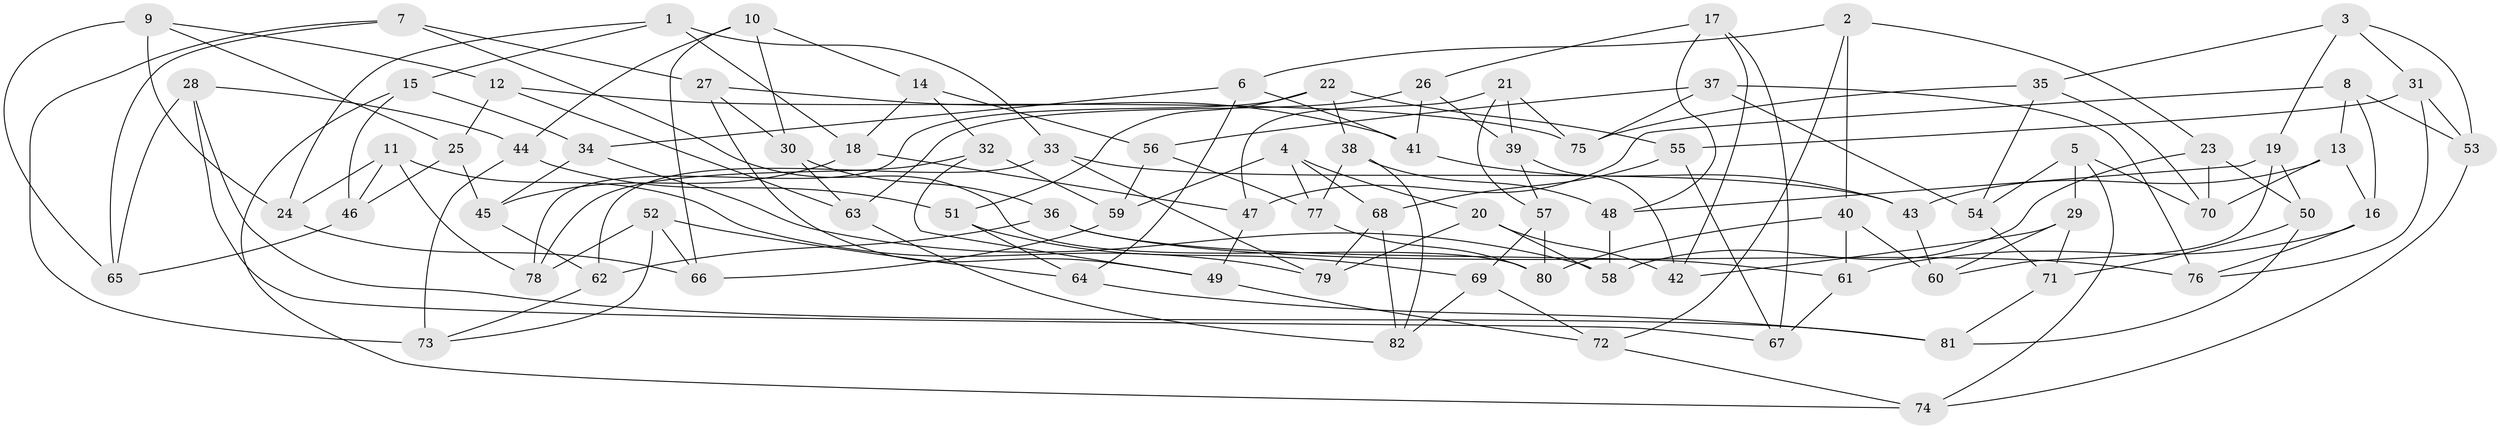 // Generated by graph-tools (version 1.1) at 2025/16/03/09/25 04:16:25]
// undirected, 82 vertices, 164 edges
graph export_dot {
graph [start="1"]
  node [color=gray90,style=filled];
  1;
  2;
  3;
  4;
  5;
  6;
  7;
  8;
  9;
  10;
  11;
  12;
  13;
  14;
  15;
  16;
  17;
  18;
  19;
  20;
  21;
  22;
  23;
  24;
  25;
  26;
  27;
  28;
  29;
  30;
  31;
  32;
  33;
  34;
  35;
  36;
  37;
  38;
  39;
  40;
  41;
  42;
  43;
  44;
  45;
  46;
  47;
  48;
  49;
  50;
  51;
  52;
  53;
  54;
  55;
  56;
  57;
  58;
  59;
  60;
  61;
  62;
  63;
  64;
  65;
  66;
  67;
  68;
  69;
  70;
  71;
  72;
  73;
  74;
  75;
  76;
  77;
  78;
  79;
  80;
  81;
  82;
  1 -- 33;
  1 -- 18;
  1 -- 24;
  1 -- 15;
  2 -- 72;
  2 -- 40;
  2 -- 6;
  2 -- 23;
  3 -- 19;
  3 -- 31;
  3 -- 35;
  3 -- 53;
  4 -- 68;
  4 -- 59;
  4 -- 20;
  4 -- 77;
  5 -- 74;
  5 -- 29;
  5 -- 54;
  5 -- 70;
  6 -- 34;
  6 -- 41;
  6 -- 64;
  7 -- 65;
  7 -- 27;
  7 -- 80;
  7 -- 73;
  8 -- 53;
  8 -- 13;
  8 -- 16;
  8 -- 47;
  9 -- 12;
  9 -- 25;
  9 -- 24;
  9 -- 65;
  10 -- 30;
  10 -- 66;
  10 -- 44;
  10 -- 14;
  11 -- 24;
  11 -- 79;
  11 -- 46;
  11 -- 78;
  12 -- 25;
  12 -- 75;
  12 -- 63;
  13 -- 16;
  13 -- 70;
  13 -- 43;
  14 -- 56;
  14 -- 32;
  14 -- 18;
  15 -- 34;
  15 -- 46;
  15 -- 74;
  16 -- 61;
  16 -- 76;
  17 -- 67;
  17 -- 26;
  17 -- 48;
  17 -- 42;
  18 -- 47;
  18 -- 45;
  19 -- 48;
  19 -- 60;
  19 -- 50;
  20 -- 79;
  20 -- 58;
  20 -- 42;
  21 -- 47;
  21 -- 75;
  21 -- 57;
  21 -- 39;
  22 -- 78;
  22 -- 38;
  22 -- 55;
  22 -- 51;
  23 -- 58;
  23 -- 50;
  23 -- 70;
  24 -- 66;
  25 -- 45;
  25 -- 46;
  26 -- 63;
  26 -- 39;
  26 -- 41;
  27 -- 41;
  27 -- 30;
  27 -- 49;
  28 -- 44;
  28 -- 67;
  28 -- 81;
  28 -- 65;
  29 -- 42;
  29 -- 71;
  29 -- 60;
  30 -- 63;
  30 -- 36;
  31 -- 53;
  31 -- 76;
  31 -- 55;
  32 -- 49;
  32 -- 78;
  32 -- 59;
  33 -- 62;
  33 -- 43;
  33 -- 79;
  34 -- 58;
  34 -- 45;
  35 -- 75;
  35 -- 70;
  35 -- 54;
  36 -- 76;
  36 -- 62;
  36 -- 61;
  37 -- 54;
  37 -- 76;
  37 -- 75;
  37 -- 56;
  38 -- 82;
  38 -- 77;
  38 -- 48;
  39 -- 42;
  39 -- 57;
  40 -- 61;
  40 -- 60;
  40 -- 80;
  41 -- 43;
  43 -- 60;
  44 -- 73;
  44 -- 51;
  45 -- 62;
  46 -- 65;
  47 -- 49;
  48 -- 58;
  49 -- 72;
  50 -- 81;
  50 -- 71;
  51 -- 69;
  51 -- 64;
  52 -- 78;
  52 -- 73;
  52 -- 64;
  52 -- 66;
  53 -- 74;
  54 -- 71;
  55 -- 67;
  55 -- 68;
  56 -- 77;
  56 -- 59;
  57 -- 80;
  57 -- 69;
  59 -- 66;
  61 -- 67;
  62 -- 73;
  63 -- 82;
  64 -- 81;
  68 -- 79;
  68 -- 82;
  69 -- 82;
  69 -- 72;
  71 -- 81;
  72 -- 74;
  77 -- 80;
}
